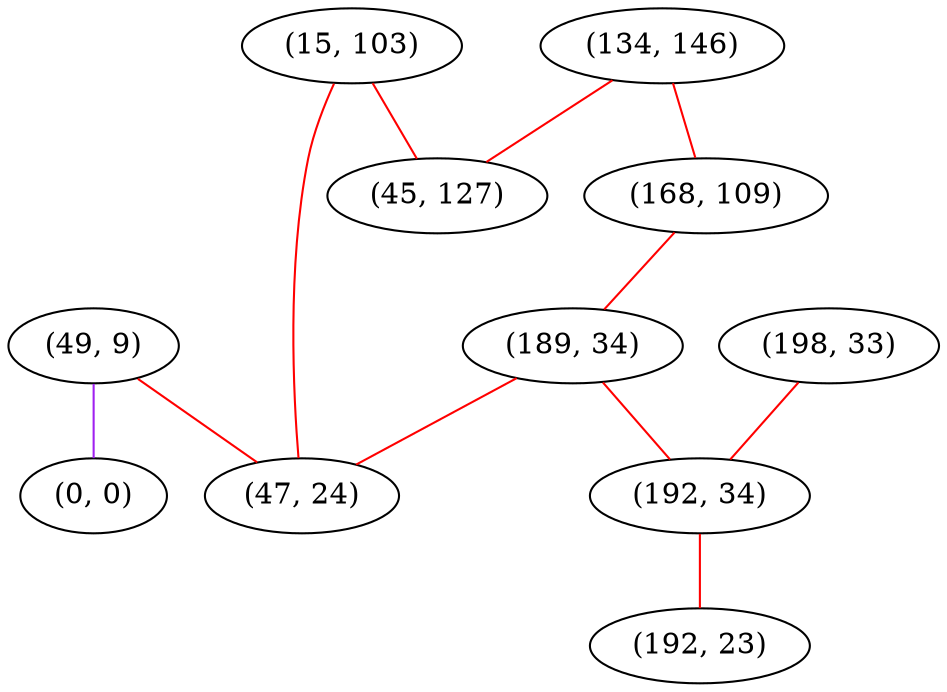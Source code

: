 graph "" {
"(134, 146)";
"(168, 109)";
"(49, 9)";
"(198, 33)";
"(0, 0)";
"(189, 34)";
"(15, 103)";
"(47, 24)";
"(45, 127)";
"(192, 34)";
"(192, 23)";
"(134, 146)" -- "(45, 127)"  [color=red, key=0, weight=1];
"(134, 146)" -- "(168, 109)"  [color=red, key=0, weight=1];
"(168, 109)" -- "(189, 34)"  [color=red, key=0, weight=1];
"(49, 9)" -- "(0, 0)"  [color=purple, key=0, weight=4];
"(49, 9)" -- "(47, 24)"  [color=red, key=0, weight=1];
"(198, 33)" -- "(192, 34)"  [color=red, key=0, weight=1];
"(189, 34)" -- "(47, 24)"  [color=red, key=0, weight=1];
"(189, 34)" -- "(192, 34)"  [color=red, key=0, weight=1];
"(15, 103)" -- "(45, 127)"  [color=red, key=0, weight=1];
"(15, 103)" -- "(47, 24)"  [color=red, key=0, weight=1];
"(192, 34)" -- "(192, 23)"  [color=red, key=0, weight=1];
}
